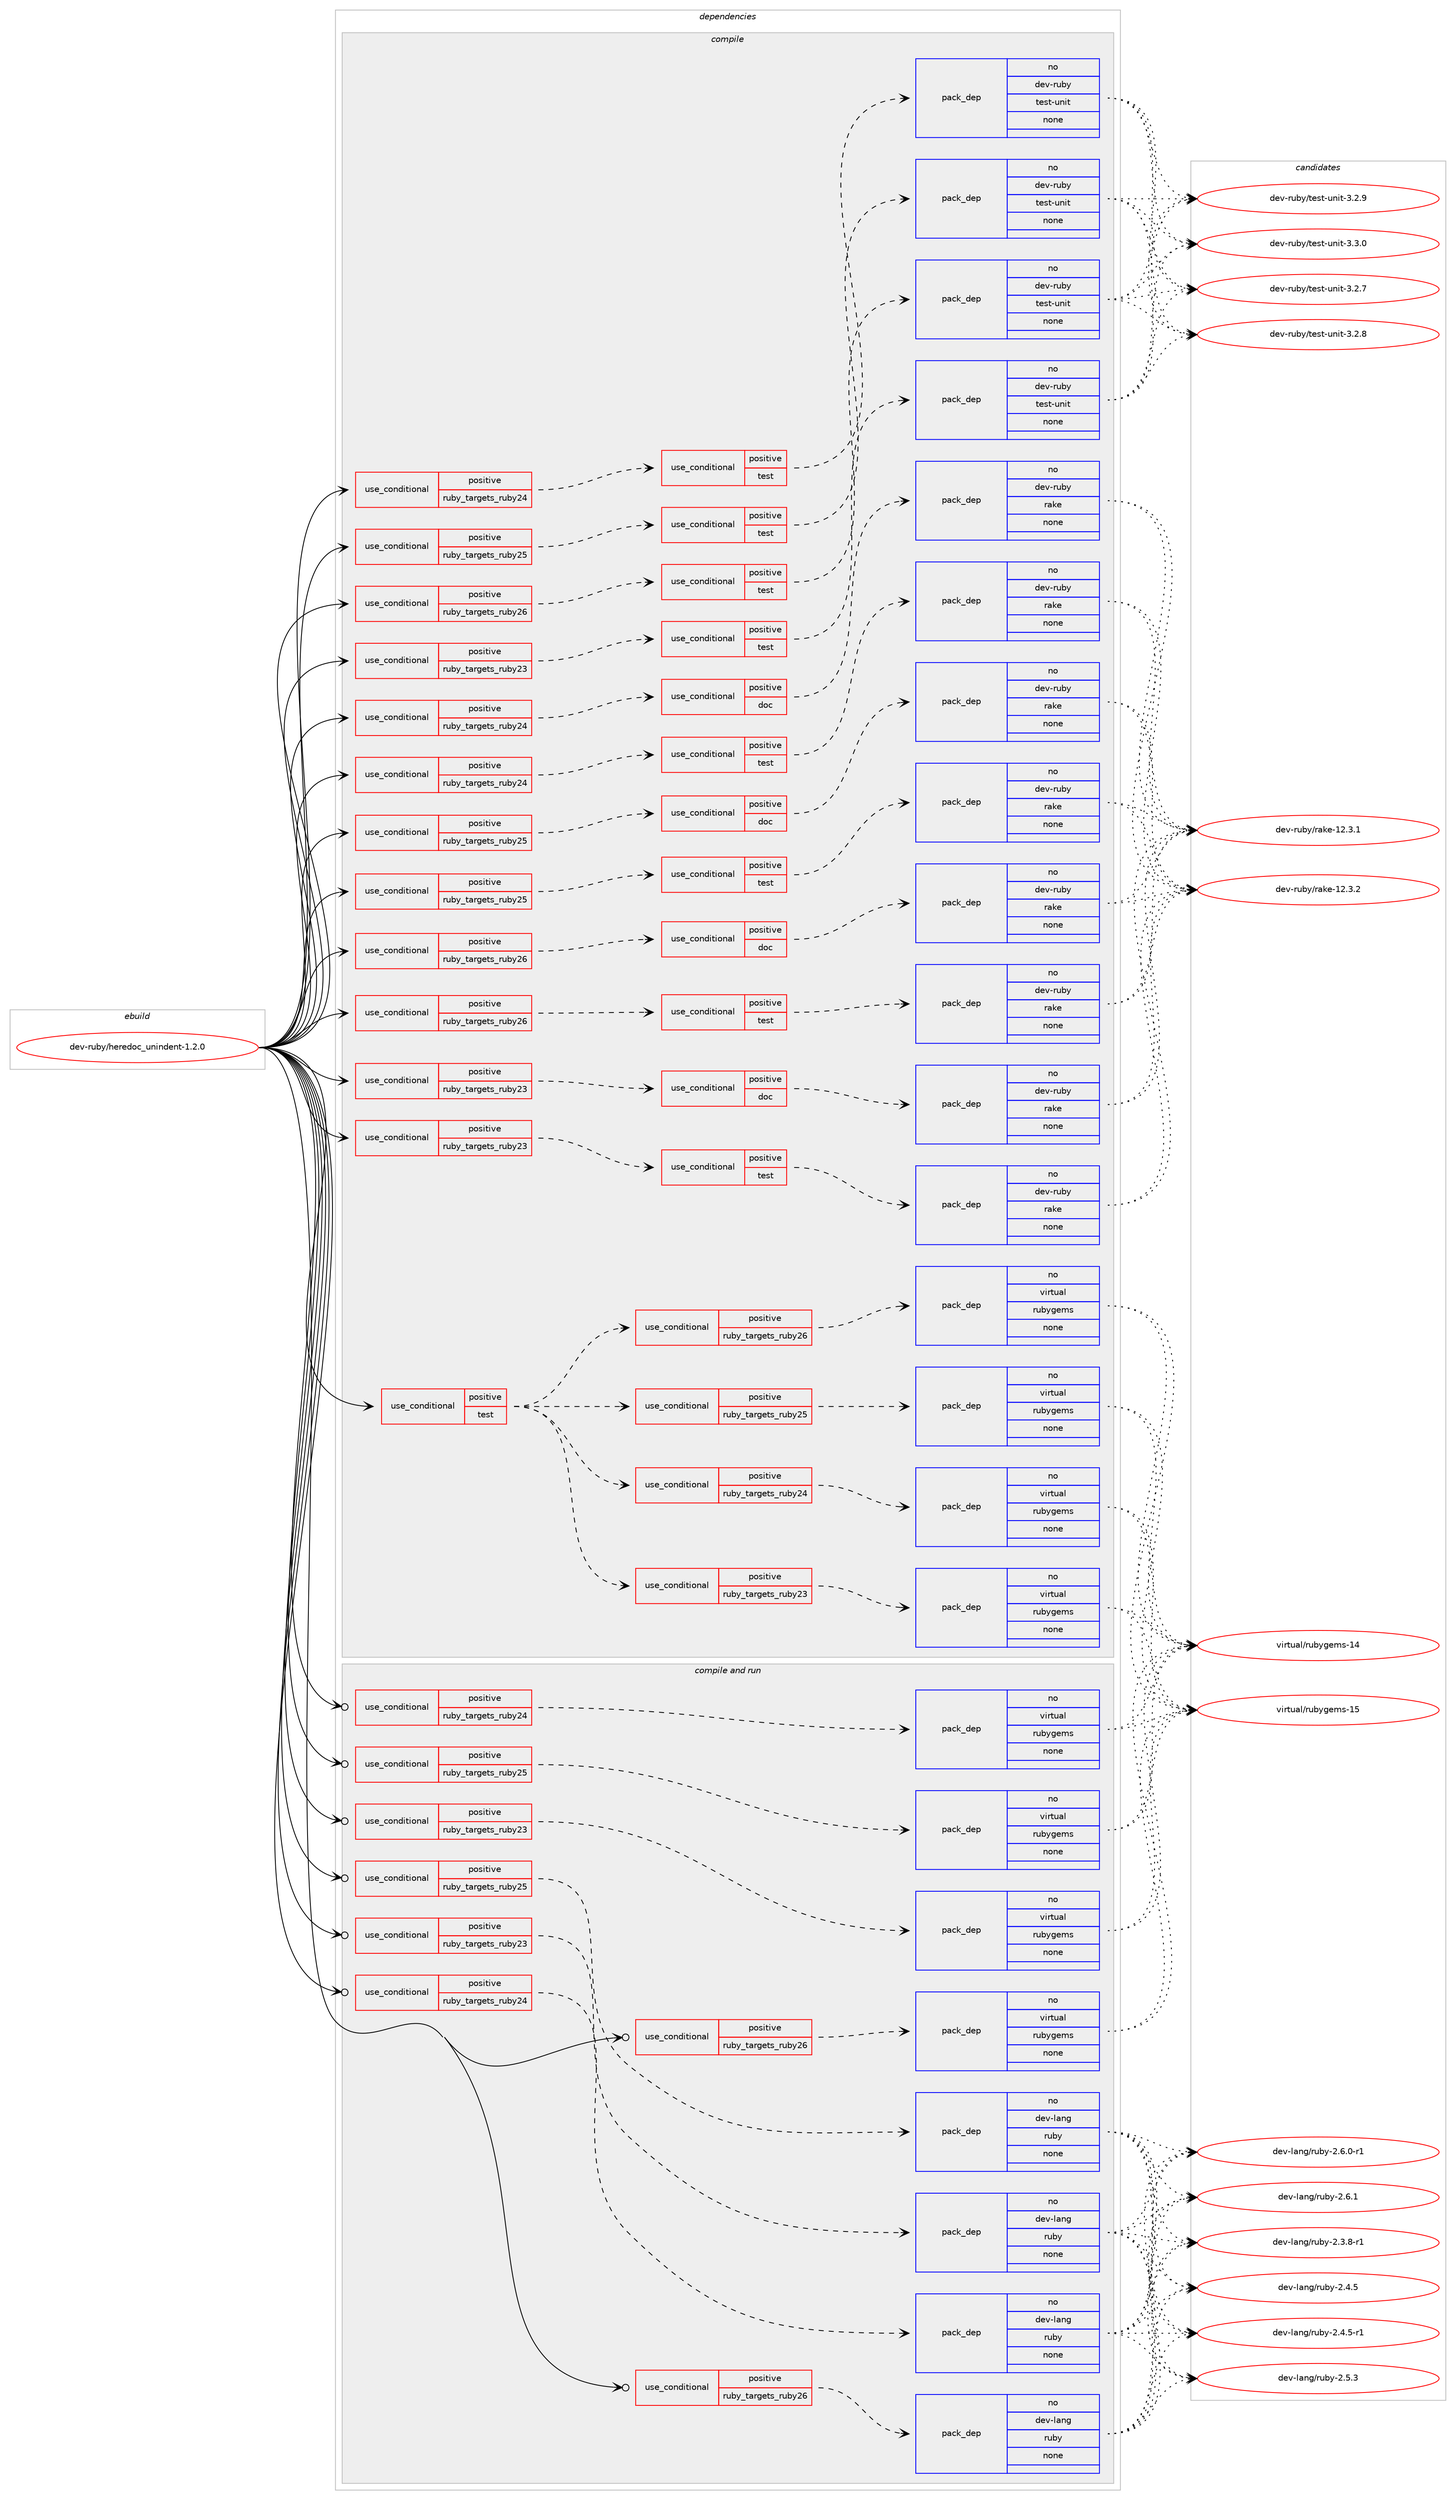 digraph prolog {

# *************
# Graph options
# *************

newrank=true;
concentrate=true;
compound=true;
graph [rankdir=LR,fontname=Helvetica,fontsize=10,ranksep=1.5];#, ranksep=2.5, nodesep=0.2];
edge  [arrowhead=vee];
node  [fontname=Helvetica,fontsize=10];

# **********
# The ebuild
# **********

subgraph cluster_leftcol {
color=gray;
rank=same;
label=<<i>ebuild</i>>;
id [label="dev-ruby/heredoc_unindent-1.2.0", color=red, width=4, href="../dev-ruby/heredoc_unindent-1.2.0.svg"];
}

# ****************
# The dependencies
# ****************

subgraph cluster_midcol {
color=gray;
label=<<i>dependencies</i>>;
subgraph cluster_compile {
fillcolor="#eeeeee";
style=filled;
label=<<i>compile</i>>;
subgraph cond401490 {
dependency1496607 [label=<<TABLE BORDER="0" CELLBORDER="1" CELLSPACING="0" CELLPADDING="4"><TR><TD ROWSPAN="3" CELLPADDING="10">use_conditional</TD></TR><TR><TD>positive</TD></TR><TR><TD>ruby_targets_ruby23</TD></TR></TABLE>>, shape=none, color=red];
subgraph cond401491 {
dependency1496608 [label=<<TABLE BORDER="0" CELLBORDER="1" CELLSPACING="0" CELLPADDING="4"><TR><TD ROWSPAN="3" CELLPADDING="10">use_conditional</TD></TR><TR><TD>positive</TD></TR><TR><TD>doc</TD></TR></TABLE>>, shape=none, color=red];
subgraph pack1071672 {
dependency1496609 [label=<<TABLE BORDER="0" CELLBORDER="1" CELLSPACING="0" CELLPADDING="4" WIDTH="220"><TR><TD ROWSPAN="6" CELLPADDING="30">pack_dep</TD></TR><TR><TD WIDTH="110">no</TD></TR><TR><TD>dev-ruby</TD></TR><TR><TD>rake</TD></TR><TR><TD>none</TD></TR><TR><TD></TD></TR></TABLE>>, shape=none, color=blue];
}
dependency1496608:e -> dependency1496609:w [weight=20,style="dashed",arrowhead="vee"];
}
dependency1496607:e -> dependency1496608:w [weight=20,style="dashed",arrowhead="vee"];
}
id:e -> dependency1496607:w [weight=20,style="solid",arrowhead="vee"];
subgraph cond401492 {
dependency1496610 [label=<<TABLE BORDER="0" CELLBORDER="1" CELLSPACING="0" CELLPADDING="4"><TR><TD ROWSPAN="3" CELLPADDING="10">use_conditional</TD></TR><TR><TD>positive</TD></TR><TR><TD>ruby_targets_ruby23</TD></TR></TABLE>>, shape=none, color=red];
subgraph cond401493 {
dependency1496611 [label=<<TABLE BORDER="0" CELLBORDER="1" CELLSPACING="0" CELLPADDING="4"><TR><TD ROWSPAN="3" CELLPADDING="10">use_conditional</TD></TR><TR><TD>positive</TD></TR><TR><TD>test</TD></TR></TABLE>>, shape=none, color=red];
subgraph pack1071673 {
dependency1496612 [label=<<TABLE BORDER="0" CELLBORDER="1" CELLSPACING="0" CELLPADDING="4" WIDTH="220"><TR><TD ROWSPAN="6" CELLPADDING="30">pack_dep</TD></TR><TR><TD WIDTH="110">no</TD></TR><TR><TD>dev-ruby</TD></TR><TR><TD>rake</TD></TR><TR><TD>none</TD></TR><TR><TD></TD></TR></TABLE>>, shape=none, color=blue];
}
dependency1496611:e -> dependency1496612:w [weight=20,style="dashed",arrowhead="vee"];
}
dependency1496610:e -> dependency1496611:w [weight=20,style="dashed",arrowhead="vee"];
}
id:e -> dependency1496610:w [weight=20,style="solid",arrowhead="vee"];
subgraph cond401494 {
dependency1496613 [label=<<TABLE BORDER="0" CELLBORDER="1" CELLSPACING="0" CELLPADDING="4"><TR><TD ROWSPAN="3" CELLPADDING="10">use_conditional</TD></TR><TR><TD>positive</TD></TR><TR><TD>ruby_targets_ruby23</TD></TR></TABLE>>, shape=none, color=red];
subgraph cond401495 {
dependency1496614 [label=<<TABLE BORDER="0" CELLBORDER="1" CELLSPACING="0" CELLPADDING="4"><TR><TD ROWSPAN="3" CELLPADDING="10">use_conditional</TD></TR><TR><TD>positive</TD></TR><TR><TD>test</TD></TR></TABLE>>, shape=none, color=red];
subgraph pack1071674 {
dependency1496615 [label=<<TABLE BORDER="0" CELLBORDER="1" CELLSPACING="0" CELLPADDING="4" WIDTH="220"><TR><TD ROWSPAN="6" CELLPADDING="30">pack_dep</TD></TR><TR><TD WIDTH="110">no</TD></TR><TR><TD>dev-ruby</TD></TR><TR><TD>test-unit</TD></TR><TR><TD>none</TD></TR><TR><TD></TD></TR></TABLE>>, shape=none, color=blue];
}
dependency1496614:e -> dependency1496615:w [weight=20,style="dashed",arrowhead="vee"];
}
dependency1496613:e -> dependency1496614:w [weight=20,style="dashed",arrowhead="vee"];
}
id:e -> dependency1496613:w [weight=20,style="solid",arrowhead="vee"];
subgraph cond401496 {
dependency1496616 [label=<<TABLE BORDER="0" CELLBORDER="1" CELLSPACING="0" CELLPADDING="4"><TR><TD ROWSPAN="3" CELLPADDING="10">use_conditional</TD></TR><TR><TD>positive</TD></TR><TR><TD>ruby_targets_ruby24</TD></TR></TABLE>>, shape=none, color=red];
subgraph cond401497 {
dependency1496617 [label=<<TABLE BORDER="0" CELLBORDER="1" CELLSPACING="0" CELLPADDING="4"><TR><TD ROWSPAN="3" CELLPADDING="10">use_conditional</TD></TR><TR><TD>positive</TD></TR><TR><TD>doc</TD></TR></TABLE>>, shape=none, color=red];
subgraph pack1071675 {
dependency1496618 [label=<<TABLE BORDER="0" CELLBORDER="1" CELLSPACING="0" CELLPADDING="4" WIDTH="220"><TR><TD ROWSPAN="6" CELLPADDING="30">pack_dep</TD></TR><TR><TD WIDTH="110">no</TD></TR><TR><TD>dev-ruby</TD></TR><TR><TD>rake</TD></TR><TR><TD>none</TD></TR><TR><TD></TD></TR></TABLE>>, shape=none, color=blue];
}
dependency1496617:e -> dependency1496618:w [weight=20,style="dashed",arrowhead="vee"];
}
dependency1496616:e -> dependency1496617:w [weight=20,style="dashed",arrowhead="vee"];
}
id:e -> dependency1496616:w [weight=20,style="solid",arrowhead="vee"];
subgraph cond401498 {
dependency1496619 [label=<<TABLE BORDER="0" CELLBORDER="1" CELLSPACING="0" CELLPADDING="4"><TR><TD ROWSPAN="3" CELLPADDING="10">use_conditional</TD></TR><TR><TD>positive</TD></TR><TR><TD>ruby_targets_ruby24</TD></TR></TABLE>>, shape=none, color=red];
subgraph cond401499 {
dependency1496620 [label=<<TABLE BORDER="0" CELLBORDER="1" CELLSPACING="0" CELLPADDING="4"><TR><TD ROWSPAN="3" CELLPADDING="10">use_conditional</TD></TR><TR><TD>positive</TD></TR><TR><TD>test</TD></TR></TABLE>>, shape=none, color=red];
subgraph pack1071676 {
dependency1496621 [label=<<TABLE BORDER="0" CELLBORDER="1" CELLSPACING="0" CELLPADDING="4" WIDTH="220"><TR><TD ROWSPAN="6" CELLPADDING="30">pack_dep</TD></TR><TR><TD WIDTH="110">no</TD></TR><TR><TD>dev-ruby</TD></TR><TR><TD>rake</TD></TR><TR><TD>none</TD></TR><TR><TD></TD></TR></TABLE>>, shape=none, color=blue];
}
dependency1496620:e -> dependency1496621:w [weight=20,style="dashed",arrowhead="vee"];
}
dependency1496619:e -> dependency1496620:w [weight=20,style="dashed",arrowhead="vee"];
}
id:e -> dependency1496619:w [weight=20,style="solid",arrowhead="vee"];
subgraph cond401500 {
dependency1496622 [label=<<TABLE BORDER="0" CELLBORDER="1" CELLSPACING="0" CELLPADDING="4"><TR><TD ROWSPAN="3" CELLPADDING="10">use_conditional</TD></TR><TR><TD>positive</TD></TR><TR><TD>ruby_targets_ruby24</TD></TR></TABLE>>, shape=none, color=red];
subgraph cond401501 {
dependency1496623 [label=<<TABLE BORDER="0" CELLBORDER="1" CELLSPACING="0" CELLPADDING="4"><TR><TD ROWSPAN="3" CELLPADDING="10">use_conditional</TD></TR><TR><TD>positive</TD></TR><TR><TD>test</TD></TR></TABLE>>, shape=none, color=red];
subgraph pack1071677 {
dependency1496624 [label=<<TABLE BORDER="0" CELLBORDER="1" CELLSPACING="0" CELLPADDING="4" WIDTH="220"><TR><TD ROWSPAN="6" CELLPADDING="30">pack_dep</TD></TR><TR><TD WIDTH="110">no</TD></TR><TR><TD>dev-ruby</TD></TR><TR><TD>test-unit</TD></TR><TR><TD>none</TD></TR><TR><TD></TD></TR></TABLE>>, shape=none, color=blue];
}
dependency1496623:e -> dependency1496624:w [weight=20,style="dashed",arrowhead="vee"];
}
dependency1496622:e -> dependency1496623:w [weight=20,style="dashed",arrowhead="vee"];
}
id:e -> dependency1496622:w [weight=20,style="solid",arrowhead="vee"];
subgraph cond401502 {
dependency1496625 [label=<<TABLE BORDER="0" CELLBORDER="1" CELLSPACING="0" CELLPADDING="4"><TR><TD ROWSPAN="3" CELLPADDING="10">use_conditional</TD></TR><TR><TD>positive</TD></TR><TR><TD>ruby_targets_ruby25</TD></TR></TABLE>>, shape=none, color=red];
subgraph cond401503 {
dependency1496626 [label=<<TABLE BORDER="0" CELLBORDER="1" CELLSPACING="0" CELLPADDING="4"><TR><TD ROWSPAN="3" CELLPADDING="10">use_conditional</TD></TR><TR><TD>positive</TD></TR><TR><TD>doc</TD></TR></TABLE>>, shape=none, color=red];
subgraph pack1071678 {
dependency1496627 [label=<<TABLE BORDER="0" CELLBORDER="1" CELLSPACING="0" CELLPADDING="4" WIDTH="220"><TR><TD ROWSPAN="6" CELLPADDING="30">pack_dep</TD></TR><TR><TD WIDTH="110">no</TD></TR><TR><TD>dev-ruby</TD></TR><TR><TD>rake</TD></TR><TR><TD>none</TD></TR><TR><TD></TD></TR></TABLE>>, shape=none, color=blue];
}
dependency1496626:e -> dependency1496627:w [weight=20,style="dashed",arrowhead="vee"];
}
dependency1496625:e -> dependency1496626:w [weight=20,style="dashed",arrowhead="vee"];
}
id:e -> dependency1496625:w [weight=20,style="solid",arrowhead="vee"];
subgraph cond401504 {
dependency1496628 [label=<<TABLE BORDER="0" CELLBORDER="1" CELLSPACING="0" CELLPADDING="4"><TR><TD ROWSPAN="3" CELLPADDING="10">use_conditional</TD></TR><TR><TD>positive</TD></TR><TR><TD>ruby_targets_ruby25</TD></TR></TABLE>>, shape=none, color=red];
subgraph cond401505 {
dependency1496629 [label=<<TABLE BORDER="0" CELLBORDER="1" CELLSPACING="0" CELLPADDING="4"><TR><TD ROWSPAN="3" CELLPADDING="10">use_conditional</TD></TR><TR><TD>positive</TD></TR><TR><TD>test</TD></TR></TABLE>>, shape=none, color=red];
subgraph pack1071679 {
dependency1496630 [label=<<TABLE BORDER="0" CELLBORDER="1" CELLSPACING="0" CELLPADDING="4" WIDTH="220"><TR><TD ROWSPAN="6" CELLPADDING="30">pack_dep</TD></TR><TR><TD WIDTH="110">no</TD></TR><TR><TD>dev-ruby</TD></TR><TR><TD>rake</TD></TR><TR><TD>none</TD></TR><TR><TD></TD></TR></TABLE>>, shape=none, color=blue];
}
dependency1496629:e -> dependency1496630:w [weight=20,style="dashed",arrowhead="vee"];
}
dependency1496628:e -> dependency1496629:w [weight=20,style="dashed",arrowhead="vee"];
}
id:e -> dependency1496628:w [weight=20,style="solid",arrowhead="vee"];
subgraph cond401506 {
dependency1496631 [label=<<TABLE BORDER="0" CELLBORDER="1" CELLSPACING="0" CELLPADDING="4"><TR><TD ROWSPAN="3" CELLPADDING="10">use_conditional</TD></TR><TR><TD>positive</TD></TR><TR><TD>ruby_targets_ruby25</TD></TR></TABLE>>, shape=none, color=red];
subgraph cond401507 {
dependency1496632 [label=<<TABLE BORDER="0" CELLBORDER="1" CELLSPACING="0" CELLPADDING="4"><TR><TD ROWSPAN="3" CELLPADDING="10">use_conditional</TD></TR><TR><TD>positive</TD></TR><TR><TD>test</TD></TR></TABLE>>, shape=none, color=red];
subgraph pack1071680 {
dependency1496633 [label=<<TABLE BORDER="0" CELLBORDER="1" CELLSPACING="0" CELLPADDING="4" WIDTH="220"><TR><TD ROWSPAN="6" CELLPADDING="30">pack_dep</TD></TR><TR><TD WIDTH="110">no</TD></TR><TR><TD>dev-ruby</TD></TR><TR><TD>test-unit</TD></TR><TR><TD>none</TD></TR><TR><TD></TD></TR></TABLE>>, shape=none, color=blue];
}
dependency1496632:e -> dependency1496633:w [weight=20,style="dashed",arrowhead="vee"];
}
dependency1496631:e -> dependency1496632:w [weight=20,style="dashed",arrowhead="vee"];
}
id:e -> dependency1496631:w [weight=20,style="solid",arrowhead="vee"];
subgraph cond401508 {
dependency1496634 [label=<<TABLE BORDER="0" CELLBORDER="1" CELLSPACING="0" CELLPADDING="4"><TR><TD ROWSPAN="3" CELLPADDING="10">use_conditional</TD></TR><TR><TD>positive</TD></TR><TR><TD>ruby_targets_ruby26</TD></TR></TABLE>>, shape=none, color=red];
subgraph cond401509 {
dependency1496635 [label=<<TABLE BORDER="0" CELLBORDER="1" CELLSPACING="0" CELLPADDING="4"><TR><TD ROWSPAN="3" CELLPADDING="10">use_conditional</TD></TR><TR><TD>positive</TD></TR><TR><TD>doc</TD></TR></TABLE>>, shape=none, color=red];
subgraph pack1071681 {
dependency1496636 [label=<<TABLE BORDER="0" CELLBORDER="1" CELLSPACING="0" CELLPADDING="4" WIDTH="220"><TR><TD ROWSPAN="6" CELLPADDING="30">pack_dep</TD></TR><TR><TD WIDTH="110">no</TD></TR><TR><TD>dev-ruby</TD></TR><TR><TD>rake</TD></TR><TR><TD>none</TD></TR><TR><TD></TD></TR></TABLE>>, shape=none, color=blue];
}
dependency1496635:e -> dependency1496636:w [weight=20,style="dashed",arrowhead="vee"];
}
dependency1496634:e -> dependency1496635:w [weight=20,style="dashed",arrowhead="vee"];
}
id:e -> dependency1496634:w [weight=20,style="solid",arrowhead="vee"];
subgraph cond401510 {
dependency1496637 [label=<<TABLE BORDER="0" CELLBORDER="1" CELLSPACING="0" CELLPADDING="4"><TR><TD ROWSPAN="3" CELLPADDING="10">use_conditional</TD></TR><TR><TD>positive</TD></TR><TR><TD>ruby_targets_ruby26</TD></TR></TABLE>>, shape=none, color=red];
subgraph cond401511 {
dependency1496638 [label=<<TABLE BORDER="0" CELLBORDER="1" CELLSPACING="0" CELLPADDING="4"><TR><TD ROWSPAN="3" CELLPADDING="10">use_conditional</TD></TR><TR><TD>positive</TD></TR><TR><TD>test</TD></TR></TABLE>>, shape=none, color=red];
subgraph pack1071682 {
dependency1496639 [label=<<TABLE BORDER="0" CELLBORDER="1" CELLSPACING="0" CELLPADDING="4" WIDTH="220"><TR><TD ROWSPAN="6" CELLPADDING="30">pack_dep</TD></TR><TR><TD WIDTH="110">no</TD></TR><TR><TD>dev-ruby</TD></TR><TR><TD>rake</TD></TR><TR><TD>none</TD></TR><TR><TD></TD></TR></TABLE>>, shape=none, color=blue];
}
dependency1496638:e -> dependency1496639:w [weight=20,style="dashed",arrowhead="vee"];
}
dependency1496637:e -> dependency1496638:w [weight=20,style="dashed",arrowhead="vee"];
}
id:e -> dependency1496637:w [weight=20,style="solid",arrowhead="vee"];
subgraph cond401512 {
dependency1496640 [label=<<TABLE BORDER="0" CELLBORDER="1" CELLSPACING="0" CELLPADDING="4"><TR><TD ROWSPAN="3" CELLPADDING="10">use_conditional</TD></TR><TR><TD>positive</TD></TR><TR><TD>ruby_targets_ruby26</TD></TR></TABLE>>, shape=none, color=red];
subgraph cond401513 {
dependency1496641 [label=<<TABLE BORDER="0" CELLBORDER="1" CELLSPACING="0" CELLPADDING="4"><TR><TD ROWSPAN="3" CELLPADDING="10">use_conditional</TD></TR><TR><TD>positive</TD></TR><TR><TD>test</TD></TR></TABLE>>, shape=none, color=red];
subgraph pack1071683 {
dependency1496642 [label=<<TABLE BORDER="0" CELLBORDER="1" CELLSPACING="0" CELLPADDING="4" WIDTH="220"><TR><TD ROWSPAN="6" CELLPADDING="30">pack_dep</TD></TR><TR><TD WIDTH="110">no</TD></TR><TR><TD>dev-ruby</TD></TR><TR><TD>test-unit</TD></TR><TR><TD>none</TD></TR><TR><TD></TD></TR></TABLE>>, shape=none, color=blue];
}
dependency1496641:e -> dependency1496642:w [weight=20,style="dashed",arrowhead="vee"];
}
dependency1496640:e -> dependency1496641:w [weight=20,style="dashed",arrowhead="vee"];
}
id:e -> dependency1496640:w [weight=20,style="solid",arrowhead="vee"];
subgraph cond401514 {
dependency1496643 [label=<<TABLE BORDER="0" CELLBORDER="1" CELLSPACING="0" CELLPADDING="4"><TR><TD ROWSPAN="3" CELLPADDING="10">use_conditional</TD></TR><TR><TD>positive</TD></TR><TR><TD>test</TD></TR></TABLE>>, shape=none, color=red];
subgraph cond401515 {
dependency1496644 [label=<<TABLE BORDER="0" CELLBORDER="1" CELLSPACING="0" CELLPADDING="4"><TR><TD ROWSPAN="3" CELLPADDING="10">use_conditional</TD></TR><TR><TD>positive</TD></TR><TR><TD>ruby_targets_ruby23</TD></TR></TABLE>>, shape=none, color=red];
subgraph pack1071684 {
dependency1496645 [label=<<TABLE BORDER="0" CELLBORDER="1" CELLSPACING="0" CELLPADDING="4" WIDTH="220"><TR><TD ROWSPAN="6" CELLPADDING="30">pack_dep</TD></TR><TR><TD WIDTH="110">no</TD></TR><TR><TD>virtual</TD></TR><TR><TD>rubygems</TD></TR><TR><TD>none</TD></TR><TR><TD></TD></TR></TABLE>>, shape=none, color=blue];
}
dependency1496644:e -> dependency1496645:w [weight=20,style="dashed",arrowhead="vee"];
}
dependency1496643:e -> dependency1496644:w [weight=20,style="dashed",arrowhead="vee"];
subgraph cond401516 {
dependency1496646 [label=<<TABLE BORDER="0" CELLBORDER="1" CELLSPACING="0" CELLPADDING="4"><TR><TD ROWSPAN="3" CELLPADDING="10">use_conditional</TD></TR><TR><TD>positive</TD></TR><TR><TD>ruby_targets_ruby24</TD></TR></TABLE>>, shape=none, color=red];
subgraph pack1071685 {
dependency1496647 [label=<<TABLE BORDER="0" CELLBORDER="1" CELLSPACING="0" CELLPADDING="4" WIDTH="220"><TR><TD ROWSPAN="6" CELLPADDING="30">pack_dep</TD></TR><TR><TD WIDTH="110">no</TD></TR><TR><TD>virtual</TD></TR><TR><TD>rubygems</TD></TR><TR><TD>none</TD></TR><TR><TD></TD></TR></TABLE>>, shape=none, color=blue];
}
dependency1496646:e -> dependency1496647:w [weight=20,style="dashed",arrowhead="vee"];
}
dependency1496643:e -> dependency1496646:w [weight=20,style="dashed",arrowhead="vee"];
subgraph cond401517 {
dependency1496648 [label=<<TABLE BORDER="0" CELLBORDER="1" CELLSPACING="0" CELLPADDING="4"><TR><TD ROWSPAN="3" CELLPADDING="10">use_conditional</TD></TR><TR><TD>positive</TD></TR><TR><TD>ruby_targets_ruby25</TD></TR></TABLE>>, shape=none, color=red];
subgraph pack1071686 {
dependency1496649 [label=<<TABLE BORDER="0" CELLBORDER="1" CELLSPACING="0" CELLPADDING="4" WIDTH="220"><TR><TD ROWSPAN="6" CELLPADDING="30">pack_dep</TD></TR><TR><TD WIDTH="110">no</TD></TR><TR><TD>virtual</TD></TR><TR><TD>rubygems</TD></TR><TR><TD>none</TD></TR><TR><TD></TD></TR></TABLE>>, shape=none, color=blue];
}
dependency1496648:e -> dependency1496649:w [weight=20,style="dashed",arrowhead="vee"];
}
dependency1496643:e -> dependency1496648:w [weight=20,style="dashed",arrowhead="vee"];
subgraph cond401518 {
dependency1496650 [label=<<TABLE BORDER="0" CELLBORDER="1" CELLSPACING="0" CELLPADDING="4"><TR><TD ROWSPAN="3" CELLPADDING="10">use_conditional</TD></TR><TR><TD>positive</TD></TR><TR><TD>ruby_targets_ruby26</TD></TR></TABLE>>, shape=none, color=red];
subgraph pack1071687 {
dependency1496651 [label=<<TABLE BORDER="0" CELLBORDER="1" CELLSPACING="0" CELLPADDING="4" WIDTH="220"><TR><TD ROWSPAN="6" CELLPADDING="30">pack_dep</TD></TR><TR><TD WIDTH="110">no</TD></TR><TR><TD>virtual</TD></TR><TR><TD>rubygems</TD></TR><TR><TD>none</TD></TR><TR><TD></TD></TR></TABLE>>, shape=none, color=blue];
}
dependency1496650:e -> dependency1496651:w [weight=20,style="dashed",arrowhead="vee"];
}
dependency1496643:e -> dependency1496650:w [weight=20,style="dashed",arrowhead="vee"];
}
id:e -> dependency1496643:w [weight=20,style="solid",arrowhead="vee"];
}
subgraph cluster_compileandrun {
fillcolor="#eeeeee";
style=filled;
label=<<i>compile and run</i>>;
subgraph cond401519 {
dependency1496652 [label=<<TABLE BORDER="0" CELLBORDER="1" CELLSPACING="0" CELLPADDING="4"><TR><TD ROWSPAN="3" CELLPADDING="10">use_conditional</TD></TR><TR><TD>positive</TD></TR><TR><TD>ruby_targets_ruby23</TD></TR></TABLE>>, shape=none, color=red];
subgraph pack1071688 {
dependency1496653 [label=<<TABLE BORDER="0" CELLBORDER="1" CELLSPACING="0" CELLPADDING="4" WIDTH="220"><TR><TD ROWSPAN="6" CELLPADDING="30">pack_dep</TD></TR><TR><TD WIDTH="110">no</TD></TR><TR><TD>dev-lang</TD></TR><TR><TD>ruby</TD></TR><TR><TD>none</TD></TR><TR><TD></TD></TR></TABLE>>, shape=none, color=blue];
}
dependency1496652:e -> dependency1496653:w [weight=20,style="dashed",arrowhead="vee"];
}
id:e -> dependency1496652:w [weight=20,style="solid",arrowhead="odotvee"];
subgraph cond401520 {
dependency1496654 [label=<<TABLE BORDER="0" CELLBORDER="1" CELLSPACING="0" CELLPADDING="4"><TR><TD ROWSPAN="3" CELLPADDING="10">use_conditional</TD></TR><TR><TD>positive</TD></TR><TR><TD>ruby_targets_ruby23</TD></TR></TABLE>>, shape=none, color=red];
subgraph pack1071689 {
dependency1496655 [label=<<TABLE BORDER="0" CELLBORDER="1" CELLSPACING="0" CELLPADDING="4" WIDTH="220"><TR><TD ROWSPAN="6" CELLPADDING="30">pack_dep</TD></TR><TR><TD WIDTH="110">no</TD></TR><TR><TD>virtual</TD></TR><TR><TD>rubygems</TD></TR><TR><TD>none</TD></TR><TR><TD></TD></TR></TABLE>>, shape=none, color=blue];
}
dependency1496654:e -> dependency1496655:w [weight=20,style="dashed",arrowhead="vee"];
}
id:e -> dependency1496654:w [weight=20,style="solid",arrowhead="odotvee"];
subgraph cond401521 {
dependency1496656 [label=<<TABLE BORDER="0" CELLBORDER="1" CELLSPACING="0" CELLPADDING="4"><TR><TD ROWSPAN="3" CELLPADDING="10">use_conditional</TD></TR><TR><TD>positive</TD></TR><TR><TD>ruby_targets_ruby24</TD></TR></TABLE>>, shape=none, color=red];
subgraph pack1071690 {
dependency1496657 [label=<<TABLE BORDER="0" CELLBORDER="1" CELLSPACING="0" CELLPADDING="4" WIDTH="220"><TR><TD ROWSPAN="6" CELLPADDING="30">pack_dep</TD></TR><TR><TD WIDTH="110">no</TD></TR><TR><TD>dev-lang</TD></TR><TR><TD>ruby</TD></TR><TR><TD>none</TD></TR><TR><TD></TD></TR></TABLE>>, shape=none, color=blue];
}
dependency1496656:e -> dependency1496657:w [weight=20,style="dashed",arrowhead="vee"];
}
id:e -> dependency1496656:w [weight=20,style="solid",arrowhead="odotvee"];
subgraph cond401522 {
dependency1496658 [label=<<TABLE BORDER="0" CELLBORDER="1" CELLSPACING="0" CELLPADDING="4"><TR><TD ROWSPAN="3" CELLPADDING="10">use_conditional</TD></TR><TR><TD>positive</TD></TR><TR><TD>ruby_targets_ruby24</TD></TR></TABLE>>, shape=none, color=red];
subgraph pack1071691 {
dependency1496659 [label=<<TABLE BORDER="0" CELLBORDER="1" CELLSPACING="0" CELLPADDING="4" WIDTH="220"><TR><TD ROWSPAN="6" CELLPADDING="30">pack_dep</TD></TR><TR><TD WIDTH="110">no</TD></TR><TR><TD>virtual</TD></TR><TR><TD>rubygems</TD></TR><TR><TD>none</TD></TR><TR><TD></TD></TR></TABLE>>, shape=none, color=blue];
}
dependency1496658:e -> dependency1496659:w [weight=20,style="dashed",arrowhead="vee"];
}
id:e -> dependency1496658:w [weight=20,style="solid",arrowhead="odotvee"];
subgraph cond401523 {
dependency1496660 [label=<<TABLE BORDER="0" CELLBORDER="1" CELLSPACING="0" CELLPADDING="4"><TR><TD ROWSPAN="3" CELLPADDING="10">use_conditional</TD></TR><TR><TD>positive</TD></TR><TR><TD>ruby_targets_ruby25</TD></TR></TABLE>>, shape=none, color=red];
subgraph pack1071692 {
dependency1496661 [label=<<TABLE BORDER="0" CELLBORDER="1" CELLSPACING="0" CELLPADDING="4" WIDTH="220"><TR><TD ROWSPAN="6" CELLPADDING="30">pack_dep</TD></TR><TR><TD WIDTH="110">no</TD></TR><TR><TD>dev-lang</TD></TR><TR><TD>ruby</TD></TR><TR><TD>none</TD></TR><TR><TD></TD></TR></TABLE>>, shape=none, color=blue];
}
dependency1496660:e -> dependency1496661:w [weight=20,style="dashed",arrowhead="vee"];
}
id:e -> dependency1496660:w [weight=20,style="solid",arrowhead="odotvee"];
subgraph cond401524 {
dependency1496662 [label=<<TABLE BORDER="0" CELLBORDER="1" CELLSPACING="0" CELLPADDING="4"><TR><TD ROWSPAN="3" CELLPADDING="10">use_conditional</TD></TR><TR><TD>positive</TD></TR><TR><TD>ruby_targets_ruby25</TD></TR></TABLE>>, shape=none, color=red];
subgraph pack1071693 {
dependency1496663 [label=<<TABLE BORDER="0" CELLBORDER="1" CELLSPACING="0" CELLPADDING="4" WIDTH="220"><TR><TD ROWSPAN="6" CELLPADDING="30">pack_dep</TD></TR><TR><TD WIDTH="110">no</TD></TR><TR><TD>virtual</TD></TR><TR><TD>rubygems</TD></TR><TR><TD>none</TD></TR><TR><TD></TD></TR></TABLE>>, shape=none, color=blue];
}
dependency1496662:e -> dependency1496663:w [weight=20,style="dashed",arrowhead="vee"];
}
id:e -> dependency1496662:w [weight=20,style="solid",arrowhead="odotvee"];
subgraph cond401525 {
dependency1496664 [label=<<TABLE BORDER="0" CELLBORDER="1" CELLSPACING="0" CELLPADDING="4"><TR><TD ROWSPAN="3" CELLPADDING="10">use_conditional</TD></TR><TR><TD>positive</TD></TR><TR><TD>ruby_targets_ruby26</TD></TR></TABLE>>, shape=none, color=red];
subgraph pack1071694 {
dependency1496665 [label=<<TABLE BORDER="0" CELLBORDER="1" CELLSPACING="0" CELLPADDING="4" WIDTH="220"><TR><TD ROWSPAN="6" CELLPADDING="30">pack_dep</TD></TR><TR><TD WIDTH="110">no</TD></TR><TR><TD>dev-lang</TD></TR><TR><TD>ruby</TD></TR><TR><TD>none</TD></TR><TR><TD></TD></TR></TABLE>>, shape=none, color=blue];
}
dependency1496664:e -> dependency1496665:w [weight=20,style="dashed",arrowhead="vee"];
}
id:e -> dependency1496664:w [weight=20,style="solid",arrowhead="odotvee"];
subgraph cond401526 {
dependency1496666 [label=<<TABLE BORDER="0" CELLBORDER="1" CELLSPACING="0" CELLPADDING="4"><TR><TD ROWSPAN="3" CELLPADDING="10">use_conditional</TD></TR><TR><TD>positive</TD></TR><TR><TD>ruby_targets_ruby26</TD></TR></TABLE>>, shape=none, color=red];
subgraph pack1071695 {
dependency1496667 [label=<<TABLE BORDER="0" CELLBORDER="1" CELLSPACING="0" CELLPADDING="4" WIDTH="220"><TR><TD ROWSPAN="6" CELLPADDING="30">pack_dep</TD></TR><TR><TD WIDTH="110">no</TD></TR><TR><TD>virtual</TD></TR><TR><TD>rubygems</TD></TR><TR><TD>none</TD></TR><TR><TD></TD></TR></TABLE>>, shape=none, color=blue];
}
dependency1496666:e -> dependency1496667:w [weight=20,style="dashed",arrowhead="vee"];
}
id:e -> dependency1496666:w [weight=20,style="solid",arrowhead="odotvee"];
}
subgraph cluster_run {
fillcolor="#eeeeee";
style=filled;
label=<<i>run</i>>;
}
}

# **************
# The candidates
# **************

subgraph cluster_choices {
rank=same;
color=gray;
label=<<i>candidates</i>>;

subgraph choice1071672 {
color=black;
nodesep=1;
choice1001011184511411798121471149710710145495046514649 [label="dev-ruby/rake-12.3.1", color=red, width=4,href="../dev-ruby/rake-12.3.1.svg"];
choice1001011184511411798121471149710710145495046514650 [label="dev-ruby/rake-12.3.2", color=red, width=4,href="../dev-ruby/rake-12.3.2.svg"];
dependency1496609:e -> choice1001011184511411798121471149710710145495046514649:w [style=dotted,weight="100"];
dependency1496609:e -> choice1001011184511411798121471149710710145495046514650:w [style=dotted,weight="100"];
}
subgraph choice1071673 {
color=black;
nodesep=1;
choice1001011184511411798121471149710710145495046514649 [label="dev-ruby/rake-12.3.1", color=red, width=4,href="../dev-ruby/rake-12.3.1.svg"];
choice1001011184511411798121471149710710145495046514650 [label="dev-ruby/rake-12.3.2", color=red, width=4,href="../dev-ruby/rake-12.3.2.svg"];
dependency1496612:e -> choice1001011184511411798121471149710710145495046514649:w [style=dotted,weight="100"];
dependency1496612:e -> choice1001011184511411798121471149710710145495046514650:w [style=dotted,weight="100"];
}
subgraph choice1071674 {
color=black;
nodesep=1;
choice10010111845114117981214711610111511645117110105116455146504655 [label="dev-ruby/test-unit-3.2.7", color=red, width=4,href="../dev-ruby/test-unit-3.2.7.svg"];
choice10010111845114117981214711610111511645117110105116455146504656 [label="dev-ruby/test-unit-3.2.8", color=red, width=4,href="../dev-ruby/test-unit-3.2.8.svg"];
choice10010111845114117981214711610111511645117110105116455146504657 [label="dev-ruby/test-unit-3.2.9", color=red, width=4,href="../dev-ruby/test-unit-3.2.9.svg"];
choice10010111845114117981214711610111511645117110105116455146514648 [label="dev-ruby/test-unit-3.3.0", color=red, width=4,href="../dev-ruby/test-unit-3.3.0.svg"];
dependency1496615:e -> choice10010111845114117981214711610111511645117110105116455146504655:w [style=dotted,weight="100"];
dependency1496615:e -> choice10010111845114117981214711610111511645117110105116455146504656:w [style=dotted,weight="100"];
dependency1496615:e -> choice10010111845114117981214711610111511645117110105116455146504657:w [style=dotted,weight="100"];
dependency1496615:e -> choice10010111845114117981214711610111511645117110105116455146514648:w [style=dotted,weight="100"];
}
subgraph choice1071675 {
color=black;
nodesep=1;
choice1001011184511411798121471149710710145495046514649 [label="dev-ruby/rake-12.3.1", color=red, width=4,href="../dev-ruby/rake-12.3.1.svg"];
choice1001011184511411798121471149710710145495046514650 [label="dev-ruby/rake-12.3.2", color=red, width=4,href="../dev-ruby/rake-12.3.2.svg"];
dependency1496618:e -> choice1001011184511411798121471149710710145495046514649:w [style=dotted,weight="100"];
dependency1496618:e -> choice1001011184511411798121471149710710145495046514650:w [style=dotted,weight="100"];
}
subgraph choice1071676 {
color=black;
nodesep=1;
choice1001011184511411798121471149710710145495046514649 [label="dev-ruby/rake-12.3.1", color=red, width=4,href="../dev-ruby/rake-12.3.1.svg"];
choice1001011184511411798121471149710710145495046514650 [label="dev-ruby/rake-12.3.2", color=red, width=4,href="../dev-ruby/rake-12.3.2.svg"];
dependency1496621:e -> choice1001011184511411798121471149710710145495046514649:w [style=dotted,weight="100"];
dependency1496621:e -> choice1001011184511411798121471149710710145495046514650:w [style=dotted,weight="100"];
}
subgraph choice1071677 {
color=black;
nodesep=1;
choice10010111845114117981214711610111511645117110105116455146504655 [label="dev-ruby/test-unit-3.2.7", color=red, width=4,href="../dev-ruby/test-unit-3.2.7.svg"];
choice10010111845114117981214711610111511645117110105116455146504656 [label="dev-ruby/test-unit-3.2.8", color=red, width=4,href="../dev-ruby/test-unit-3.2.8.svg"];
choice10010111845114117981214711610111511645117110105116455146504657 [label="dev-ruby/test-unit-3.2.9", color=red, width=4,href="../dev-ruby/test-unit-3.2.9.svg"];
choice10010111845114117981214711610111511645117110105116455146514648 [label="dev-ruby/test-unit-3.3.0", color=red, width=4,href="../dev-ruby/test-unit-3.3.0.svg"];
dependency1496624:e -> choice10010111845114117981214711610111511645117110105116455146504655:w [style=dotted,weight="100"];
dependency1496624:e -> choice10010111845114117981214711610111511645117110105116455146504656:w [style=dotted,weight="100"];
dependency1496624:e -> choice10010111845114117981214711610111511645117110105116455146504657:w [style=dotted,weight="100"];
dependency1496624:e -> choice10010111845114117981214711610111511645117110105116455146514648:w [style=dotted,weight="100"];
}
subgraph choice1071678 {
color=black;
nodesep=1;
choice1001011184511411798121471149710710145495046514649 [label="dev-ruby/rake-12.3.1", color=red, width=4,href="../dev-ruby/rake-12.3.1.svg"];
choice1001011184511411798121471149710710145495046514650 [label="dev-ruby/rake-12.3.2", color=red, width=4,href="../dev-ruby/rake-12.3.2.svg"];
dependency1496627:e -> choice1001011184511411798121471149710710145495046514649:w [style=dotted,weight="100"];
dependency1496627:e -> choice1001011184511411798121471149710710145495046514650:w [style=dotted,weight="100"];
}
subgraph choice1071679 {
color=black;
nodesep=1;
choice1001011184511411798121471149710710145495046514649 [label="dev-ruby/rake-12.3.1", color=red, width=4,href="../dev-ruby/rake-12.3.1.svg"];
choice1001011184511411798121471149710710145495046514650 [label="dev-ruby/rake-12.3.2", color=red, width=4,href="../dev-ruby/rake-12.3.2.svg"];
dependency1496630:e -> choice1001011184511411798121471149710710145495046514649:w [style=dotted,weight="100"];
dependency1496630:e -> choice1001011184511411798121471149710710145495046514650:w [style=dotted,weight="100"];
}
subgraph choice1071680 {
color=black;
nodesep=1;
choice10010111845114117981214711610111511645117110105116455146504655 [label="dev-ruby/test-unit-3.2.7", color=red, width=4,href="../dev-ruby/test-unit-3.2.7.svg"];
choice10010111845114117981214711610111511645117110105116455146504656 [label="dev-ruby/test-unit-3.2.8", color=red, width=4,href="../dev-ruby/test-unit-3.2.8.svg"];
choice10010111845114117981214711610111511645117110105116455146504657 [label="dev-ruby/test-unit-3.2.9", color=red, width=4,href="../dev-ruby/test-unit-3.2.9.svg"];
choice10010111845114117981214711610111511645117110105116455146514648 [label="dev-ruby/test-unit-3.3.0", color=red, width=4,href="../dev-ruby/test-unit-3.3.0.svg"];
dependency1496633:e -> choice10010111845114117981214711610111511645117110105116455146504655:w [style=dotted,weight="100"];
dependency1496633:e -> choice10010111845114117981214711610111511645117110105116455146504656:w [style=dotted,weight="100"];
dependency1496633:e -> choice10010111845114117981214711610111511645117110105116455146504657:w [style=dotted,weight="100"];
dependency1496633:e -> choice10010111845114117981214711610111511645117110105116455146514648:w [style=dotted,weight="100"];
}
subgraph choice1071681 {
color=black;
nodesep=1;
choice1001011184511411798121471149710710145495046514649 [label="dev-ruby/rake-12.3.1", color=red, width=4,href="../dev-ruby/rake-12.3.1.svg"];
choice1001011184511411798121471149710710145495046514650 [label="dev-ruby/rake-12.3.2", color=red, width=4,href="../dev-ruby/rake-12.3.2.svg"];
dependency1496636:e -> choice1001011184511411798121471149710710145495046514649:w [style=dotted,weight="100"];
dependency1496636:e -> choice1001011184511411798121471149710710145495046514650:w [style=dotted,weight="100"];
}
subgraph choice1071682 {
color=black;
nodesep=1;
choice1001011184511411798121471149710710145495046514649 [label="dev-ruby/rake-12.3.1", color=red, width=4,href="../dev-ruby/rake-12.3.1.svg"];
choice1001011184511411798121471149710710145495046514650 [label="dev-ruby/rake-12.3.2", color=red, width=4,href="../dev-ruby/rake-12.3.2.svg"];
dependency1496639:e -> choice1001011184511411798121471149710710145495046514649:w [style=dotted,weight="100"];
dependency1496639:e -> choice1001011184511411798121471149710710145495046514650:w [style=dotted,weight="100"];
}
subgraph choice1071683 {
color=black;
nodesep=1;
choice10010111845114117981214711610111511645117110105116455146504655 [label="dev-ruby/test-unit-3.2.7", color=red, width=4,href="../dev-ruby/test-unit-3.2.7.svg"];
choice10010111845114117981214711610111511645117110105116455146504656 [label="dev-ruby/test-unit-3.2.8", color=red, width=4,href="../dev-ruby/test-unit-3.2.8.svg"];
choice10010111845114117981214711610111511645117110105116455146504657 [label="dev-ruby/test-unit-3.2.9", color=red, width=4,href="../dev-ruby/test-unit-3.2.9.svg"];
choice10010111845114117981214711610111511645117110105116455146514648 [label="dev-ruby/test-unit-3.3.0", color=red, width=4,href="../dev-ruby/test-unit-3.3.0.svg"];
dependency1496642:e -> choice10010111845114117981214711610111511645117110105116455146504655:w [style=dotted,weight="100"];
dependency1496642:e -> choice10010111845114117981214711610111511645117110105116455146504656:w [style=dotted,weight="100"];
dependency1496642:e -> choice10010111845114117981214711610111511645117110105116455146504657:w [style=dotted,weight="100"];
dependency1496642:e -> choice10010111845114117981214711610111511645117110105116455146514648:w [style=dotted,weight="100"];
}
subgraph choice1071684 {
color=black;
nodesep=1;
choice118105114116117971084711411798121103101109115454952 [label="virtual/rubygems-14", color=red, width=4,href="../virtual/rubygems-14.svg"];
choice118105114116117971084711411798121103101109115454953 [label="virtual/rubygems-15", color=red, width=4,href="../virtual/rubygems-15.svg"];
dependency1496645:e -> choice118105114116117971084711411798121103101109115454952:w [style=dotted,weight="100"];
dependency1496645:e -> choice118105114116117971084711411798121103101109115454953:w [style=dotted,weight="100"];
}
subgraph choice1071685 {
color=black;
nodesep=1;
choice118105114116117971084711411798121103101109115454952 [label="virtual/rubygems-14", color=red, width=4,href="../virtual/rubygems-14.svg"];
choice118105114116117971084711411798121103101109115454953 [label="virtual/rubygems-15", color=red, width=4,href="../virtual/rubygems-15.svg"];
dependency1496647:e -> choice118105114116117971084711411798121103101109115454952:w [style=dotted,weight="100"];
dependency1496647:e -> choice118105114116117971084711411798121103101109115454953:w [style=dotted,weight="100"];
}
subgraph choice1071686 {
color=black;
nodesep=1;
choice118105114116117971084711411798121103101109115454952 [label="virtual/rubygems-14", color=red, width=4,href="../virtual/rubygems-14.svg"];
choice118105114116117971084711411798121103101109115454953 [label="virtual/rubygems-15", color=red, width=4,href="../virtual/rubygems-15.svg"];
dependency1496649:e -> choice118105114116117971084711411798121103101109115454952:w [style=dotted,weight="100"];
dependency1496649:e -> choice118105114116117971084711411798121103101109115454953:w [style=dotted,weight="100"];
}
subgraph choice1071687 {
color=black;
nodesep=1;
choice118105114116117971084711411798121103101109115454952 [label="virtual/rubygems-14", color=red, width=4,href="../virtual/rubygems-14.svg"];
choice118105114116117971084711411798121103101109115454953 [label="virtual/rubygems-15", color=red, width=4,href="../virtual/rubygems-15.svg"];
dependency1496651:e -> choice118105114116117971084711411798121103101109115454952:w [style=dotted,weight="100"];
dependency1496651:e -> choice118105114116117971084711411798121103101109115454953:w [style=dotted,weight="100"];
}
subgraph choice1071688 {
color=black;
nodesep=1;
choice100101118451089711010347114117981214550465146564511449 [label="dev-lang/ruby-2.3.8-r1", color=red, width=4,href="../dev-lang/ruby-2.3.8-r1.svg"];
choice10010111845108971101034711411798121455046524653 [label="dev-lang/ruby-2.4.5", color=red, width=4,href="../dev-lang/ruby-2.4.5.svg"];
choice100101118451089711010347114117981214550465246534511449 [label="dev-lang/ruby-2.4.5-r1", color=red, width=4,href="../dev-lang/ruby-2.4.5-r1.svg"];
choice10010111845108971101034711411798121455046534651 [label="dev-lang/ruby-2.5.3", color=red, width=4,href="../dev-lang/ruby-2.5.3.svg"];
choice100101118451089711010347114117981214550465446484511449 [label="dev-lang/ruby-2.6.0-r1", color=red, width=4,href="../dev-lang/ruby-2.6.0-r1.svg"];
choice10010111845108971101034711411798121455046544649 [label="dev-lang/ruby-2.6.1", color=red, width=4,href="../dev-lang/ruby-2.6.1.svg"];
dependency1496653:e -> choice100101118451089711010347114117981214550465146564511449:w [style=dotted,weight="100"];
dependency1496653:e -> choice10010111845108971101034711411798121455046524653:w [style=dotted,weight="100"];
dependency1496653:e -> choice100101118451089711010347114117981214550465246534511449:w [style=dotted,weight="100"];
dependency1496653:e -> choice10010111845108971101034711411798121455046534651:w [style=dotted,weight="100"];
dependency1496653:e -> choice100101118451089711010347114117981214550465446484511449:w [style=dotted,weight="100"];
dependency1496653:e -> choice10010111845108971101034711411798121455046544649:w [style=dotted,weight="100"];
}
subgraph choice1071689 {
color=black;
nodesep=1;
choice118105114116117971084711411798121103101109115454952 [label="virtual/rubygems-14", color=red, width=4,href="../virtual/rubygems-14.svg"];
choice118105114116117971084711411798121103101109115454953 [label="virtual/rubygems-15", color=red, width=4,href="../virtual/rubygems-15.svg"];
dependency1496655:e -> choice118105114116117971084711411798121103101109115454952:w [style=dotted,weight="100"];
dependency1496655:e -> choice118105114116117971084711411798121103101109115454953:w [style=dotted,weight="100"];
}
subgraph choice1071690 {
color=black;
nodesep=1;
choice100101118451089711010347114117981214550465146564511449 [label="dev-lang/ruby-2.3.8-r1", color=red, width=4,href="../dev-lang/ruby-2.3.8-r1.svg"];
choice10010111845108971101034711411798121455046524653 [label="dev-lang/ruby-2.4.5", color=red, width=4,href="../dev-lang/ruby-2.4.5.svg"];
choice100101118451089711010347114117981214550465246534511449 [label="dev-lang/ruby-2.4.5-r1", color=red, width=4,href="../dev-lang/ruby-2.4.5-r1.svg"];
choice10010111845108971101034711411798121455046534651 [label="dev-lang/ruby-2.5.3", color=red, width=4,href="../dev-lang/ruby-2.5.3.svg"];
choice100101118451089711010347114117981214550465446484511449 [label="dev-lang/ruby-2.6.0-r1", color=red, width=4,href="../dev-lang/ruby-2.6.0-r1.svg"];
choice10010111845108971101034711411798121455046544649 [label="dev-lang/ruby-2.6.1", color=red, width=4,href="../dev-lang/ruby-2.6.1.svg"];
dependency1496657:e -> choice100101118451089711010347114117981214550465146564511449:w [style=dotted,weight="100"];
dependency1496657:e -> choice10010111845108971101034711411798121455046524653:w [style=dotted,weight="100"];
dependency1496657:e -> choice100101118451089711010347114117981214550465246534511449:w [style=dotted,weight="100"];
dependency1496657:e -> choice10010111845108971101034711411798121455046534651:w [style=dotted,weight="100"];
dependency1496657:e -> choice100101118451089711010347114117981214550465446484511449:w [style=dotted,weight="100"];
dependency1496657:e -> choice10010111845108971101034711411798121455046544649:w [style=dotted,weight="100"];
}
subgraph choice1071691 {
color=black;
nodesep=1;
choice118105114116117971084711411798121103101109115454952 [label="virtual/rubygems-14", color=red, width=4,href="../virtual/rubygems-14.svg"];
choice118105114116117971084711411798121103101109115454953 [label="virtual/rubygems-15", color=red, width=4,href="../virtual/rubygems-15.svg"];
dependency1496659:e -> choice118105114116117971084711411798121103101109115454952:w [style=dotted,weight="100"];
dependency1496659:e -> choice118105114116117971084711411798121103101109115454953:w [style=dotted,weight="100"];
}
subgraph choice1071692 {
color=black;
nodesep=1;
choice100101118451089711010347114117981214550465146564511449 [label="dev-lang/ruby-2.3.8-r1", color=red, width=4,href="../dev-lang/ruby-2.3.8-r1.svg"];
choice10010111845108971101034711411798121455046524653 [label="dev-lang/ruby-2.4.5", color=red, width=4,href="../dev-lang/ruby-2.4.5.svg"];
choice100101118451089711010347114117981214550465246534511449 [label="dev-lang/ruby-2.4.5-r1", color=red, width=4,href="../dev-lang/ruby-2.4.5-r1.svg"];
choice10010111845108971101034711411798121455046534651 [label="dev-lang/ruby-2.5.3", color=red, width=4,href="../dev-lang/ruby-2.5.3.svg"];
choice100101118451089711010347114117981214550465446484511449 [label="dev-lang/ruby-2.6.0-r1", color=red, width=4,href="../dev-lang/ruby-2.6.0-r1.svg"];
choice10010111845108971101034711411798121455046544649 [label="dev-lang/ruby-2.6.1", color=red, width=4,href="../dev-lang/ruby-2.6.1.svg"];
dependency1496661:e -> choice100101118451089711010347114117981214550465146564511449:w [style=dotted,weight="100"];
dependency1496661:e -> choice10010111845108971101034711411798121455046524653:w [style=dotted,weight="100"];
dependency1496661:e -> choice100101118451089711010347114117981214550465246534511449:w [style=dotted,weight="100"];
dependency1496661:e -> choice10010111845108971101034711411798121455046534651:w [style=dotted,weight="100"];
dependency1496661:e -> choice100101118451089711010347114117981214550465446484511449:w [style=dotted,weight="100"];
dependency1496661:e -> choice10010111845108971101034711411798121455046544649:w [style=dotted,weight="100"];
}
subgraph choice1071693 {
color=black;
nodesep=1;
choice118105114116117971084711411798121103101109115454952 [label="virtual/rubygems-14", color=red, width=4,href="../virtual/rubygems-14.svg"];
choice118105114116117971084711411798121103101109115454953 [label="virtual/rubygems-15", color=red, width=4,href="../virtual/rubygems-15.svg"];
dependency1496663:e -> choice118105114116117971084711411798121103101109115454952:w [style=dotted,weight="100"];
dependency1496663:e -> choice118105114116117971084711411798121103101109115454953:w [style=dotted,weight="100"];
}
subgraph choice1071694 {
color=black;
nodesep=1;
choice100101118451089711010347114117981214550465146564511449 [label="dev-lang/ruby-2.3.8-r1", color=red, width=4,href="../dev-lang/ruby-2.3.8-r1.svg"];
choice10010111845108971101034711411798121455046524653 [label="dev-lang/ruby-2.4.5", color=red, width=4,href="../dev-lang/ruby-2.4.5.svg"];
choice100101118451089711010347114117981214550465246534511449 [label="dev-lang/ruby-2.4.5-r1", color=red, width=4,href="../dev-lang/ruby-2.4.5-r1.svg"];
choice10010111845108971101034711411798121455046534651 [label="dev-lang/ruby-2.5.3", color=red, width=4,href="../dev-lang/ruby-2.5.3.svg"];
choice100101118451089711010347114117981214550465446484511449 [label="dev-lang/ruby-2.6.0-r1", color=red, width=4,href="../dev-lang/ruby-2.6.0-r1.svg"];
choice10010111845108971101034711411798121455046544649 [label="dev-lang/ruby-2.6.1", color=red, width=4,href="../dev-lang/ruby-2.6.1.svg"];
dependency1496665:e -> choice100101118451089711010347114117981214550465146564511449:w [style=dotted,weight="100"];
dependency1496665:e -> choice10010111845108971101034711411798121455046524653:w [style=dotted,weight="100"];
dependency1496665:e -> choice100101118451089711010347114117981214550465246534511449:w [style=dotted,weight="100"];
dependency1496665:e -> choice10010111845108971101034711411798121455046534651:w [style=dotted,weight="100"];
dependency1496665:e -> choice100101118451089711010347114117981214550465446484511449:w [style=dotted,weight="100"];
dependency1496665:e -> choice10010111845108971101034711411798121455046544649:w [style=dotted,weight="100"];
}
subgraph choice1071695 {
color=black;
nodesep=1;
choice118105114116117971084711411798121103101109115454952 [label="virtual/rubygems-14", color=red, width=4,href="../virtual/rubygems-14.svg"];
choice118105114116117971084711411798121103101109115454953 [label="virtual/rubygems-15", color=red, width=4,href="../virtual/rubygems-15.svg"];
dependency1496667:e -> choice118105114116117971084711411798121103101109115454952:w [style=dotted,weight="100"];
dependency1496667:e -> choice118105114116117971084711411798121103101109115454953:w [style=dotted,weight="100"];
}
}

}
